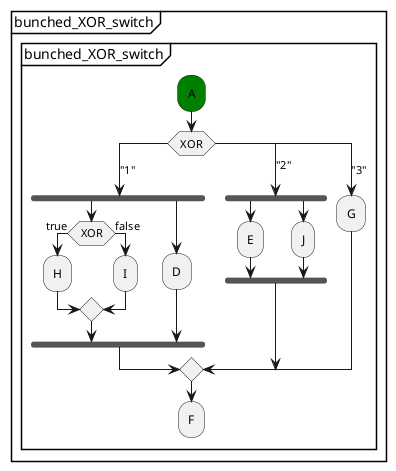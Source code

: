 @startuml
partition "bunched_XOR_switch" {
    group "bunched_XOR_switch"
        #green:A;
        switch (XOR)
            case ("1")
            fork
                if (XOR) then (true)
                    :H;
                else (false)
                    :I;
                endif
            fork again
                :D;
            end fork
            case ("2")
            fork
                :E;
            fork again
                :J;
            end fork
            case ("3")
            :G;
        endswitch
        :F;
    end group
}
@enduml